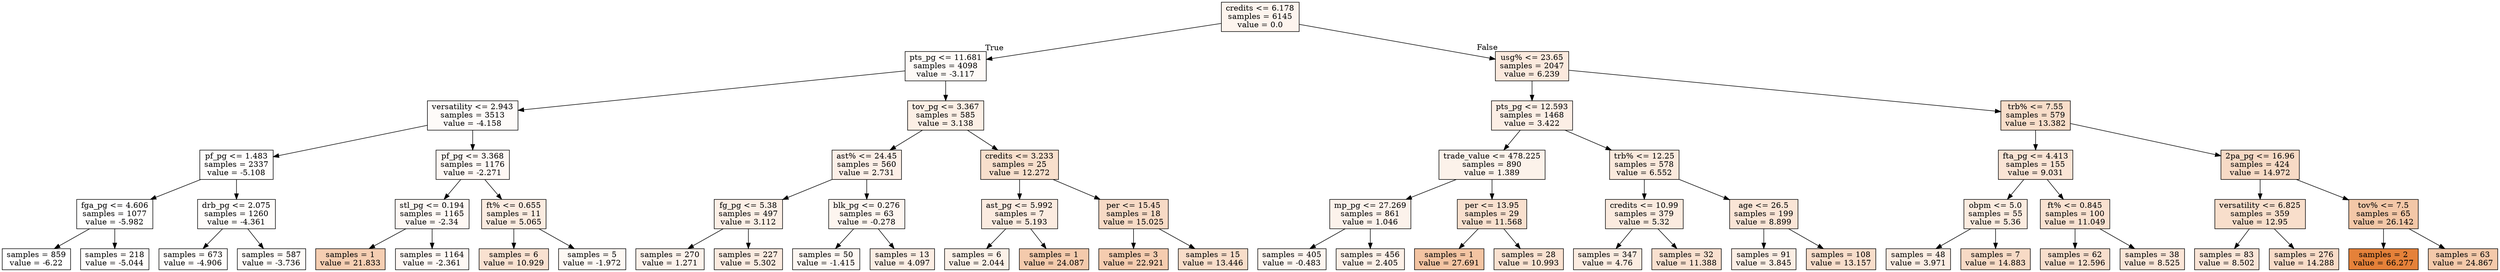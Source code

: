 digraph Tree {
node [shape=box, style="filled", color="black"] ;
0 [label="credits <= 6.178\nsamples = 6145\nvalue = 0.0", fillcolor="#fdf4ee"] ;
1 [label="pts_pg <= 11.681\nsamples = 4098\nvalue = -3.117", fillcolor="#fefaf7"] ;
0 -> 1 [labeldistance=2.5, labelangle=45, headlabel="True"] ;
2 [label="versatility <= 2.943\nsamples = 3513\nvalue = -4.158", fillcolor="#fefbf9"] ;
1 -> 2 ;
3 [label="pf_pg <= 1.483\nsamples = 2337\nvalue = -5.108", fillcolor="#fffdfc"] ;
2 -> 3 ;
4 [label="fga_pg <= 4.606\nsamples = 1077\nvalue = -5.982", fillcolor="#fffffe"] ;
3 -> 4 ;
5 [label="samples = 859\nvalue = -6.22", fillcolor="#ffffff"] ;
4 -> 5 ;
6 [label="samples = 218\nvalue = -5.044", fillcolor="#fffdfc"] ;
4 -> 6 ;
7 [label="drb_pg <= 2.075\nsamples = 1260\nvalue = -4.361", fillcolor="#fefcfa"] ;
3 -> 7 ;
8 [label="samples = 673\nvalue = -4.906", fillcolor="#fffdfb"] ;
7 -> 8 ;
9 [label="samples = 587\nvalue = -3.736", fillcolor="#fefbf8"] ;
7 -> 9 ;
10 [label="pf_pg <= 3.368\nsamples = 1176\nvalue = -2.271", fillcolor="#fef8f4"] ;
2 -> 10 ;
11 [label="stl_pg <= 0.194\nsamples = 1165\nvalue = -2.34", fillcolor="#fef8f4"] ;
10 -> 11 ;
12 [label="samples = 1\nvalue = 21.833", fillcolor="#f5ceb2"] ;
11 -> 12 ;
13 [label="samples = 1164\nvalue = -2.361", fillcolor="#fef8f4"] ;
11 -> 13 ;
14 [label="ft% <= 0.655\nsamples = 11\nvalue = 5.065", fillcolor="#fbebe0"] ;
10 -> 14 ;
15 [label="samples = 6\nvalue = 10.929", fillcolor="#f9e1d0"] ;
14 -> 15 ;
16 [label="samples = 5\nvalue = -1.972", fillcolor="#fdf8f3"] ;
14 -> 16 ;
17 [label="tov_pg <= 3.367\nsamples = 585\nvalue = 3.138", fillcolor="#fcefe5"] ;
1 -> 17 ;
18 [label="ast% <= 24.45\nsamples = 560\nvalue = 2.731", fillcolor="#fcefe7"] ;
17 -> 18 ;
19 [label="fg_pg <= 5.38\nsamples = 497\nvalue = 3.112", fillcolor="#fcefe6"] ;
18 -> 19 ;
20 [label="samples = 270\nvalue = 1.271", fillcolor="#fcf2eb"] ;
19 -> 20 ;
21 [label="samples = 227\nvalue = 5.302", fillcolor="#fbebe0"] ;
19 -> 21 ;
22 [label="blk_pg <= 0.276\nsamples = 63\nvalue = -0.278", fillcolor="#fdf5ef"] ;
18 -> 22 ;
23 [label="samples = 50\nvalue = -1.415", fillcolor="#fdf7f2"] ;
22 -> 23 ;
24 [label="samples = 13\nvalue = 4.097", fillcolor="#fbede3"] ;
22 -> 24 ;
25 [label="credits <= 3.233\nsamples = 25\nvalue = 12.272", fillcolor="#f8dfcc"] ;
17 -> 25 ;
26 [label="ast_pg <= 5.992\nsamples = 7\nvalue = 5.193", fillcolor="#fbebe0"] ;
25 -> 26 ;
27 [label="samples = 6\nvalue = 2.044", fillcolor="#fcf1e8"] ;
26 -> 27 ;
28 [label="samples = 1\nvalue = 24.087", fillcolor="#f4caac"] ;
26 -> 28 ;
29 [label="per <= 15.45\nsamples = 18\nvalue = 15.025", fillcolor="#f7dac5"] ;
25 -> 29 ;
30 [label="samples = 3\nvalue = 22.921", fillcolor="#f5ccaf"] ;
29 -> 30 ;
31 [label="samples = 15\nvalue = 13.446", fillcolor="#f8ddc9"] ;
29 -> 31 ;
32 [label="usg% <= 23.65\nsamples = 2047\nvalue = 6.239", fillcolor="#fbe9dd"] ;
0 -> 32 [labeldistance=2.5, labelangle=-45, headlabel="False"] ;
33 [label="pts_pg <= 12.593\nsamples = 1468\nvalue = 3.422", fillcolor="#fceee5"] ;
32 -> 33 ;
34 [label="trade_value <= 478.225\nsamples = 890\nvalue = 1.389", fillcolor="#fcf2ea"] ;
33 -> 34 ;
35 [label="mp_pg <= 27.269\nsamples = 861\nvalue = 1.046", fillcolor="#fcf2eb"] ;
34 -> 35 ;
36 [label="samples = 405\nvalue = -0.483", fillcolor="#fdf5ef"] ;
35 -> 36 ;
37 [label="samples = 456\nvalue = 2.405", fillcolor="#fcf0e7"] ;
35 -> 37 ;
38 [label="per <= 13.95\nsamples = 29\nvalue = 11.568", fillcolor="#f9e0ce"] ;
34 -> 38 ;
39 [label="samples = 1\nvalue = 27.691", fillcolor="#f3c4a2"] ;
38 -> 39 ;
40 [label="samples = 28\nvalue = 10.993", fillcolor="#f9e1d0"] ;
38 -> 40 ;
41 [label="trb% <= 12.25\nsamples = 578\nvalue = 6.552", fillcolor="#fae9dc"] ;
33 -> 41 ;
42 [label="credits <= 10.99\nsamples = 379\nvalue = 5.32", fillcolor="#fbebdf"] ;
41 -> 42 ;
43 [label="samples = 347\nvalue = 4.76", fillcolor="#fbece1"] ;
42 -> 43 ;
44 [label="samples = 32\nvalue = 11.388", fillcolor="#f9e0cf"] ;
42 -> 44 ;
45 [label="age <= 26.5\nsamples = 199\nvalue = 8.899", fillcolor="#fae5d6"] ;
41 -> 45 ;
46 [label="samples = 91\nvalue = 3.845", fillcolor="#fbeee4"] ;
45 -> 46 ;
47 [label="samples = 108\nvalue = 13.157", fillcolor="#f8ddca"] ;
45 -> 47 ;
48 [label="trb% <= 7.55\nsamples = 579\nvalue = 13.382", fillcolor="#f8ddc9"] ;
32 -> 48 ;
49 [label="fta_pg <= 4.413\nsamples = 155\nvalue = 9.031", fillcolor="#fae4d5"] ;
48 -> 49 ;
50 [label="obpm <= 5.0\nsamples = 55\nvalue = 5.36", fillcolor="#fbebdf"] ;
49 -> 50 ;
51 [label="samples = 48\nvalue = 3.971", fillcolor="#fbede3"] ;
50 -> 51 ;
52 [label="samples = 7\nvalue = 14.883", fillcolor="#f7dac5"] ;
50 -> 52 ;
53 [label="ft% <= 0.845\nsamples = 100\nvalue = 11.049", fillcolor="#f9e1d0"] ;
49 -> 53 ;
54 [label="samples = 62\nvalue = 12.596", fillcolor="#f8decc"] ;
53 -> 54 ;
55 [label="samples = 38\nvalue = 8.525", fillcolor="#fae5d7"] ;
53 -> 55 ;
56 [label="2pa_pg <= 16.96\nsamples = 424\nvalue = 14.972", fillcolor="#f7dac5"] ;
48 -> 56 ;
57 [label="versatility <= 6.825\nsamples = 359\nvalue = 12.95", fillcolor="#f8decb"] ;
56 -> 57 ;
58 [label="samples = 83\nvalue = 8.502", fillcolor="#fae5d7"] ;
57 -> 58 ;
59 [label="samples = 276\nvalue = 14.288", fillcolor="#f8dbc7"] ;
57 -> 59 ;
60 [label="tov% <= 7.5\nsamples = 65\nvalue = 26.142", fillcolor="#f3c7a7"] ;
56 -> 60 ;
61 [label="samples = 2\nvalue = 66.277", fillcolor="#e58139"] ;
60 -> 61 ;
62 [label="samples = 63\nvalue = 24.867", fillcolor="#f4c9aa"] ;
60 -> 62 ;
}